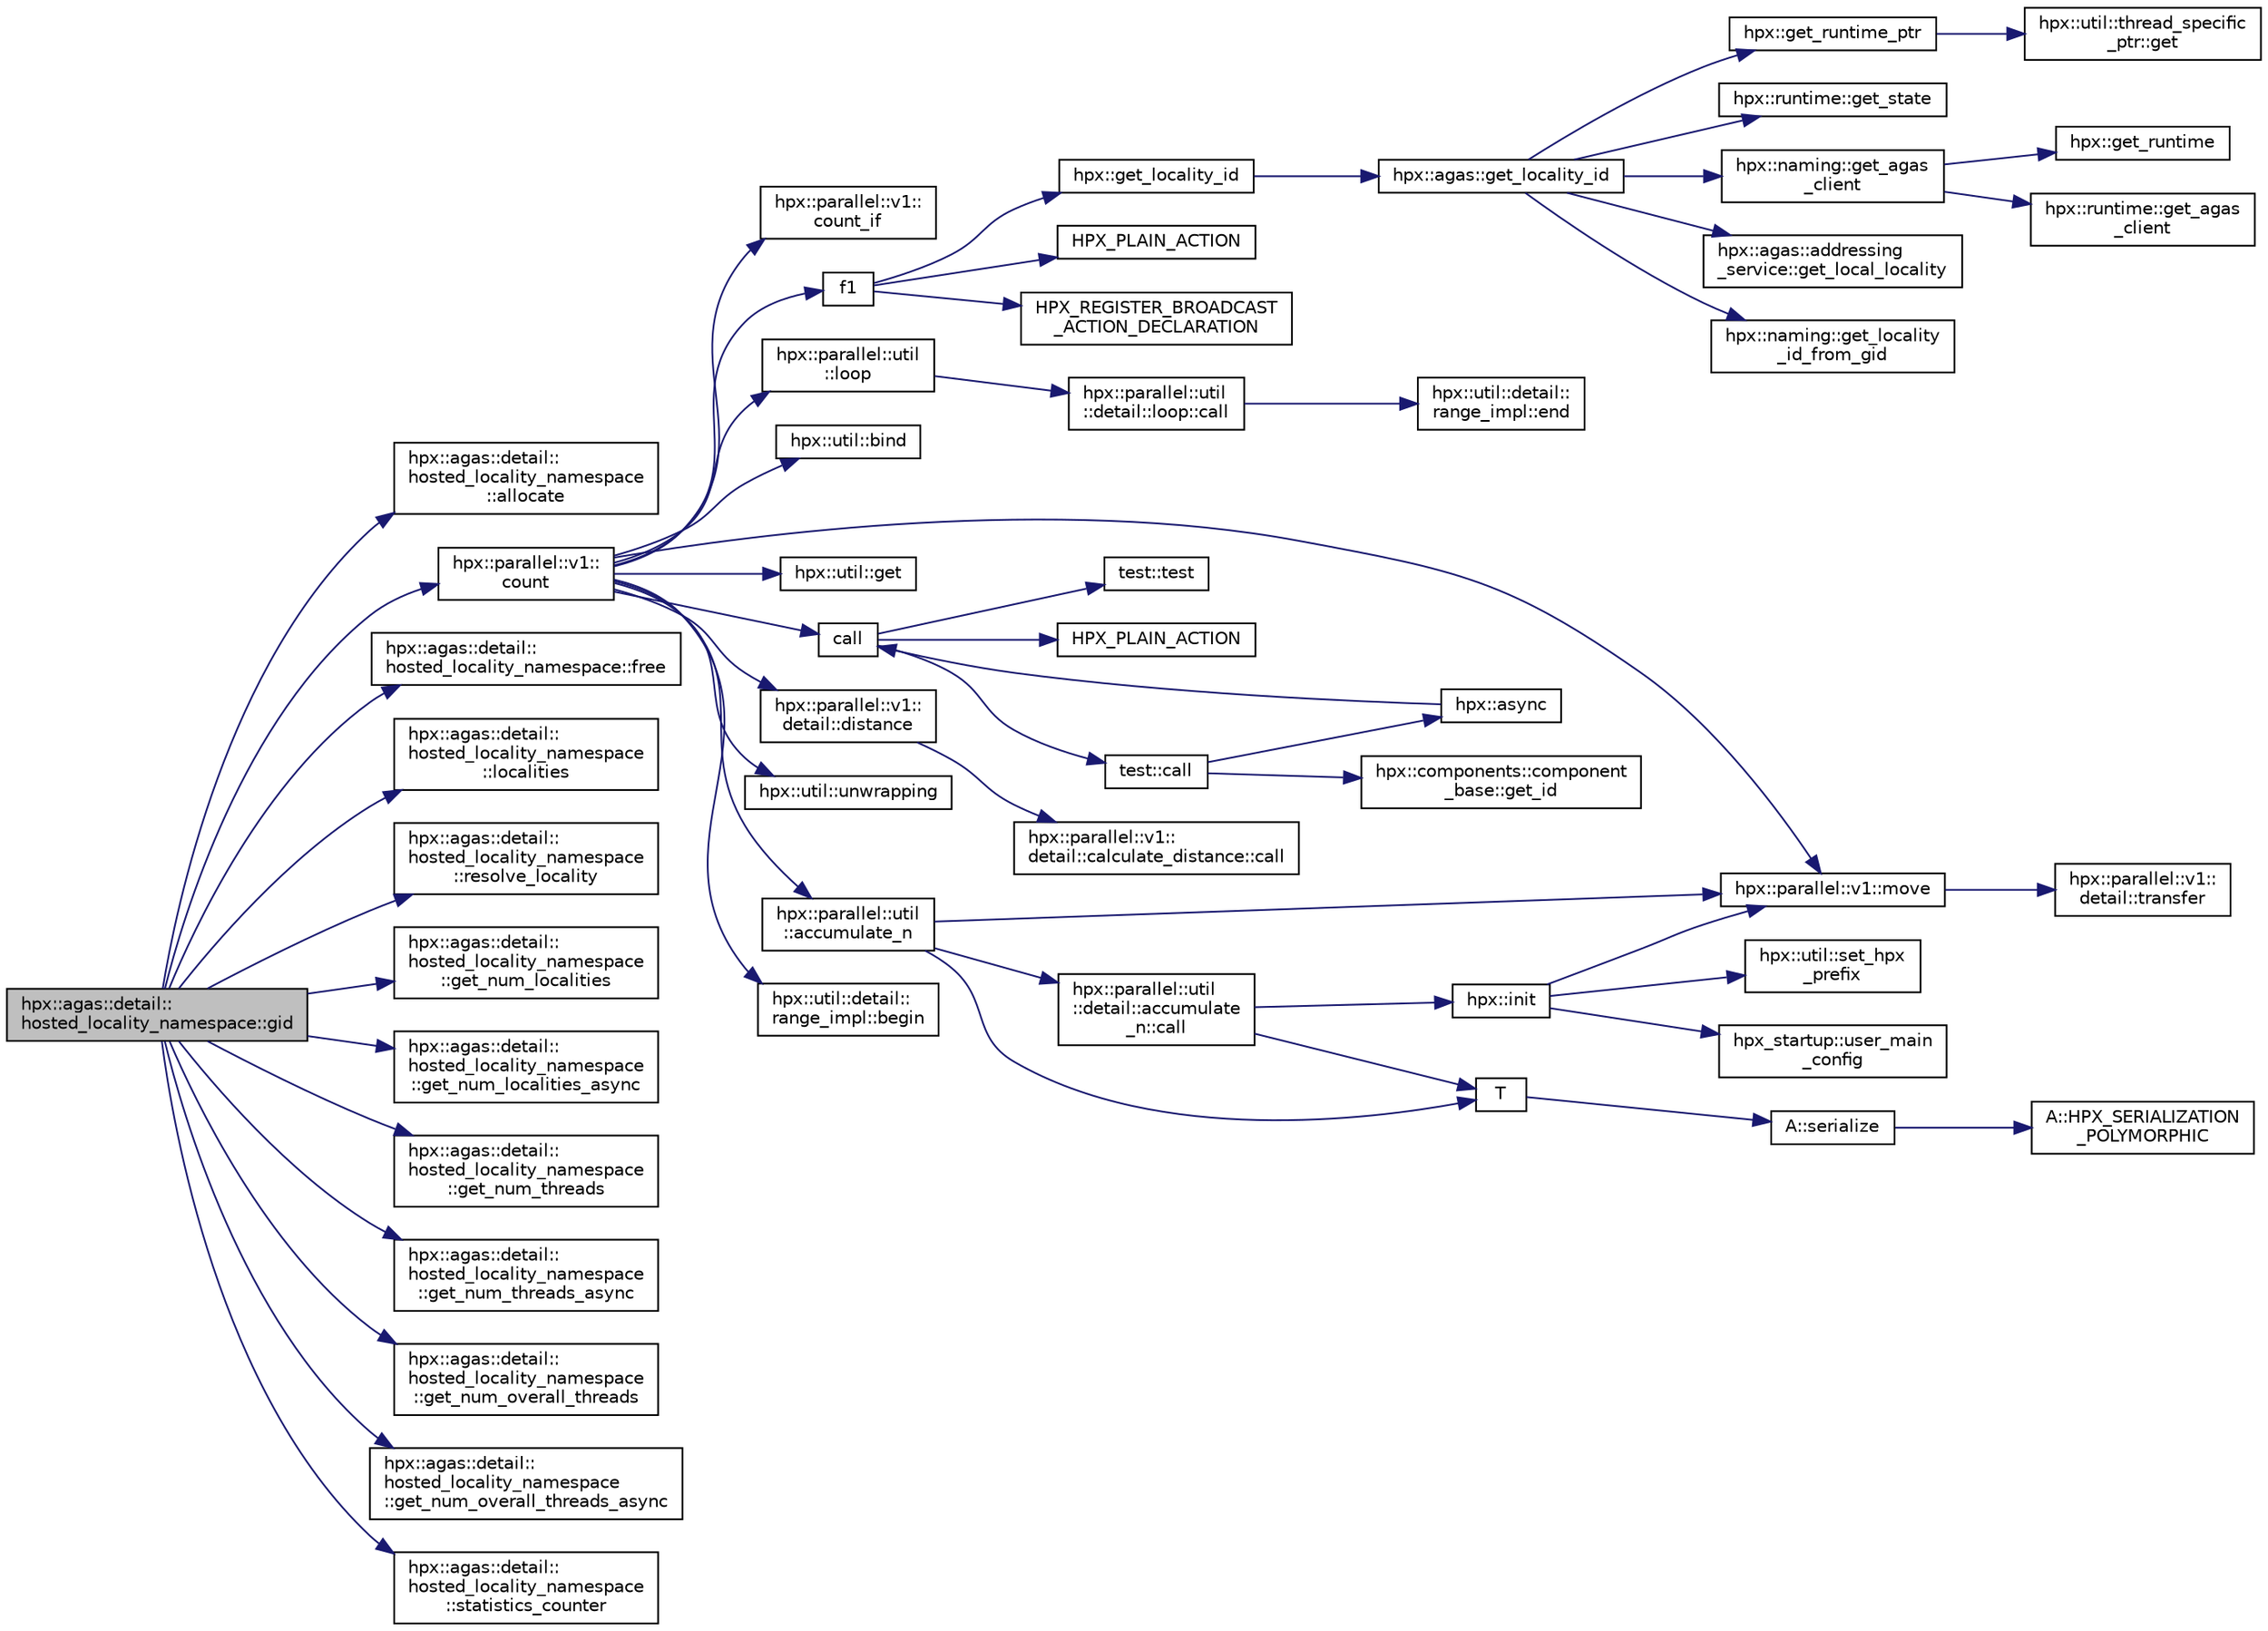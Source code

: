 digraph "hpx::agas::detail::hosted_locality_namespace::gid"
{
  edge [fontname="Helvetica",fontsize="10",labelfontname="Helvetica",labelfontsize="10"];
  node [fontname="Helvetica",fontsize="10",shape=record];
  rankdir="LR";
  Node37 [label="hpx::agas::detail::\lhosted_locality_namespace::gid",height=0.2,width=0.4,color="black", fillcolor="grey75", style="filled", fontcolor="black"];
  Node37 -> Node38 [color="midnightblue",fontsize="10",style="solid",fontname="Helvetica"];
  Node38 [label="hpx::agas::detail::\lhosted_locality_namespace\l::allocate",height=0.2,width=0.4,color="black", fillcolor="white", style="filled",URL="$d8/d1b/structhpx_1_1agas_1_1detail_1_1hosted__locality__namespace.html#a5263e5586c8b30922260780fe5d88d3a"];
  Node37 -> Node39 [color="midnightblue",fontsize="10",style="solid",fontname="Helvetica"];
  Node39 [label="hpx::parallel::v1::\lcount",height=0.2,width=0.4,color="black", fillcolor="white", style="filled",URL="$db/db9/namespacehpx_1_1parallel_1_1v1.html#a19d058114a2bd44801aab4176b188e23"];
  Node39 -> Node40 [color="midnightblue",fontsize="10",style="solid",fontname="Helvetica"];
  Node40 [label="hpx::parallel::v1::\lcount_if",height=0.2,width=0.4,color="black", fillcolor="white", style="filled",URL="$db/db9/namespacehpx_1_1parallel_1_1v1.html#ad836ff017ec208c2d6388a9b47b05ce0"];
  Node39 -> Node41 [color="midnightblue",fontsize="10",style="solid",fontname="Helvetica"];
  Node41 [label="f1",height=0.2,width=0.4,color="black", fillcolor="white", style="filled",URL="$d8/d8b/broadcast_8cpp.html#a1751fbd41f2529b84514a9dbd767959a"];
  Node41 -> Node42 [color="midnightblue",fontsize="10",style="solid",fontname="Helvetica"];
  Node42 [label="hpx::get_locality_id",height=0.2,width=0.4,color="black", fillcolor="white", style="filled",URL="$d8/d83/namespacehpx.html#a158d7c54a657bb364c1704033010697b",tooltip="Return the number of the locality this function is being called from. "];
  Node42 -> Node43 [color="midnightblue",fontsize="10",style="solid",fontname="Helvetica"];
  Node43 [label="hpx::agas::get_locality_id",height=0.2,width=0.4,color="black", fillcolor="white", style="filled",URL="$dc/d54/namespacehpx_1_1agas.html#a491cc2ddecdf0f1a9129900caa6a4d3e"];
  Node43 -> Node44 [color="midnightblue",fontsize="10",style="solid",fontname="Helvetica"];
  Node44 [label="hpx::get_runtime_ptr",height=0.2,width=0.4,color="black", fillcolor="white", style="filled",URL="$d8/d83/namespacehpx.html#af29daf2bb3e01b4d6495a1742b6cce64"];
  Node44 -> Node45 [color="midnightblue",fontsize="10",style="solid",fontname="Helvetica"];
  Node45 [label="hpx::util::thread_specific\l_ptr::get",height=0.2,width=0.4,color="black", fillcolor="white", style="filled",URL="$d4/d4c/structhpx_1_1util_1_1thread__specific__ptr.html#a3b27d8520710478aa41d1f74206bdba9"];
  Node43 -> Node46 [color="midnightblue",fontsize="10",style="solid",fontname="Helvetica"];
  Node46 [label="hpx::runtime::get_state",height=0.2,width=0.4,color="black", fillcolor="white", style="filled",URL="$d0/d7b/classhpx_1_1runtime.html#ab405f80e060dac95d624520f38b0524c"];
  Node43 -> Node47 [color="midnightblue",fontsize="10",style="solid",fontname="Helvetica"];
  Node47 [label="hpx::naming::get_agas\l_client",height=0.2,width=0.4,color="black", fillcolor="white", style="filled",URL="$d4/dc9/namespacehpx_1_1naming.html#a0408fffd5d34b620712a801b0ae3b032"];
  Node47 -> Node48 [color="midnightblue",fontsize="10",style="solid",fontname="Helvetica"];
  Node48 [label="hpx::get_runtime",height=0.2,width=0.4,color="black", fillcolor="white", style="filled",URL="$d8/d83/namespacehpx.html#aef902cc6c7dd3b9fbadf34d1e850a070"];
  Node47 -> Node49 [color="midnightblue",fontsize="10",style="solid",fontname="Helvetica"];
  Node49 [label="hpx::runtime::get_agas\l_client",height=0.2,width=0.4,color="black", fillcolor="white", style="filled",URL="$d0/d7b/classhpx_1_1runtime.html#aeb5dddd30d6b9861669af8ad44d1a96a"];
  Node43 -> Node50 [color="midnightblue",fontsize="10",style="solid",fontname="Helvetica"];
  Node50 [label="hpx::agas::addressing\l_service::get_local_locality",height=0.2,width=0.4,color="black", fillcolor="white", style="filled",URL="$db/d58/structhpx_1_1agas_1_1addressing__service.html#ab52c19a37c2a7a006c6c15f90ad0539c"];
  Node43 -> Node51 [color="midnightblue",fontsize="10",style="solid",fontname="Helvetica"];
  Node51 [label="hpx::naming::get_locality\l_id_from_gid",height=0.2,width=0.4,color="black", fillcolor="white", style="filled",URL="$d4/dc9/namespacehpx_1_1naming.html#a7fd43037784560bd04fda9b49e33529f"];
  Node41 -> Node52 [color="midnightblue",fontsize="10",style="solid",fontname="Helvetica"];
  Node52 [label="HPX_PLAIN_ACTION",height=0.2,width=0.4,color="black", fillcolor="white", style="filled",URL="$d8/d8b/broadcast_8cpp.html#a19685a0394ce6a99351f7a679f6eeefc"];
  Node41 -> Node53 [color="midnightblue",fontsize="10",style="solid",fontname="Helvetica"];
  Node53 [label="HPX_REGISTER_BROADCAST\l_ACTION_DECLARATION",height=0.2,width=0.4,color="black", fillcolor="white", style="filled",URL="$d7/d38/addressing__service_8cpp.html#a573d764d9cb34eec46a4bdffcf07875f"];
  Node39 -> Node54 [color="midnightblue",fontsize="10",style="solid",fontname="Helvetica"];
  Node54 [label="hpx::parallel::util\l::loop",height=0.2,width=0.4,color="black", fillcolor="white", style="filled",URL="$df/dc6/namespacehpx_1_1parallel_1_1util.html#a3f434e00f42929aac85debb8c5782213"];
  Node54 -> Node55 [color="midnightblue",fontsize="10",style="solid",fontname="Helvetica"];
  Node55 [label="hpx::parallel::util\l::detail::loop::call",height=0.2,width=0.4,color="black", fillcolor="white", style="filled",URL="$da/d06/structhpx_1_1parallel_1_1util_1_1detail_1_1loop.html#a5c5e8dbda782f09cdb7bc2509e3bf09e"];
  Node55 -> Node56 [color="midnightblue",fontsize="10",style="solid",fontname="Helvetica"];
  Node56 [label="hpx::util::detail::\lrange_impl::end",height=0.2,width=0.4,color="black", fillcolor="white", style="filled",URL="$d4/d4a/namespacehpx_1_1util_1_1detail_1_1range__impl.html#afb2ea48b0902f52ee4d8b764807b4316"];
  Node39 -> Node57 [color="midnightblue",fontsize="10",style="solid",fontname="Helvetica"];
  Node57 [label="hpx::util::bind",height=0.2,width=0.4,color="black", fillcolor="white", style="filled",URL="$df/dad/namespacehpx_1_1util.html#ad844caedf82a0173d6909d910c3e48c6"];
  Node39 -> Node58 [color="midnightblue",fontsize="10",style="solid",fontname="Helvetica"];
  Node58 [label="hpx::parallel::v1::move",height=0.2,width=0.4,color="black", fillcolor="white", style="filled",URL="$db/db9/namespacehpx_1_1parallel_1_1v1.html#aa7c4ede081ce786c9d1eb1adff495cfc"];
  Node58 -> Node59 [color="midnightblue",fontsize="10",style="solid",fontname="Helvetica"];
  Node59 [label="hpx::parallel::v1::\ldetail::transfer",height=0.2,width=0.4,color="black", fillcolor="white", style="filled",URL="$d2/ddd/namespacehpx_1_1parallel_1_1v1_1_1detail.html#ab1b56a05e1885ca7cc7ffa1804dd2f3c"];
  Node39 -> Node60 [color="midnightblue",fontsize="10",style="solid",fontname="Helvetica"];
  Node60 [label="hpx::util::get",height=0.2,width=0.4,color="black", fillcolor="white", style="filled",URL="$df/dad/namespacehpx_1_1util.html#a5cbd3c41f03f4d4acaedaa4777e3cc02"];
  Node39 -> Node61 [color="midnightblue",fontsize="10",style="solid",fontname="Helvetica"];
  Node61 [label="call",height=0.2,width=0.4,color="black", fillcolor="white", style="filled",URL="$d2/d67/promise__1620_8cpp.html#a58357f0b82bc761e1d0b9091ed563a70"];
  Node61 -> Node62 [color="midnightblue",fontsize="10",style="solid",fontname="Helvetica"];
  Node62 [label="test::test",height=0.2,width=0.4,color="black", fillcolor="white", style="filled",URL="$d8/d89/structtest.html#ab42d5ece712d716b04cb3f686f297a26"];
  Node61 -> Node63 [color="midnightblue",fontsize="10",style="solid",fontname="Helvetica"];
  Node63 [label="HPX_PLAIN_ACTION",height=0.2,width=0.4,color="black", fillcolor="white", style="filled",URL="$d2/d67/promise__1620_8cpp.html#ab96aab827a4b1fcaf66cfe0ba83fef23"];
  Node61 -> Node64 [color="midnightblue",fontsize="10",style="solid",fontname="Helvetica"];
  Node64 [label="test::call",height=0.2,width=0.4,color="black", fillcolor="white", style="filled",URL="$d8/d89/structtest.html#aeb29e7ed6518b9426ccf1344c52620ae"];
  Node64 -> Node65 [color="midnightblue",fontsize="10",style="solid",fontname="Helvetica"];
  Node65 [label="hpx::async",height=0.2,width=0.4,color="black", fillcolor="white", style="filled",URL="$d8/d83/namespacehpx.html#acb7d8e37b73b823956ce144f9a57eaa4"];
  Node65 -> Node61 [color="midnightblue",fontsize="10",style="solid",fontname="Helvetica"];
  Node64 -> Node66 [color="midnightblue",fontsize="10",style="solid",fontname="Helvetica"];
  Node66 [label="hpx::components::component\l_base::get_id",height=0.2,width=0.4,color="black", fillcolor="white", style="filled",URL="$d2/de6/classhpx_1_1components_1_1component__base.html#a4c8fd93514039bdf01c48d66d82b19cd"];
  Node39 -> Node67 [color="midnightblue",fontsize="10",style="solid",fontname="Helvetica"];
  Node67 [label="hpx::parallel::v1::\ldetail::distance",height=0.2,width=0.4,color="black", fillcolor="white", style="filled",URL="$d2/ddd/namespacehpx_1_1parallel_1_1v1_1_1detail.html#a6bea3c6a5f470cad11f27ee6bab4a33f"];
  Node67 -> Node68 [color="midnightblue",fontsize="10",style="solid",fontname="Helvetica"];
  Node68 [label="hpx::parallel::v1::\ldetail::calculate_distance::call",height=0.2,width=0.4,color="black", fillcolor="white", style="filled",URL="$db/dfa/structhpx_1_1parallel_1_1v1_1_1detail_1_1calculate__distance.html#a950a6627830a7d019ac0e734b0a447bf"];
  Node39 -> Node69 [color="midnightblue",fontsize="10",style="solid",fontname="Helvetica"];
  Node69 [label="hpx::util::unwrapping",height=0.2,width=0.4,color="black", fillcolor="white", style="filled",URL="$df/dad/namespacehpx_1_1util.html#a7529d9ac687684c33403cdd1f9cef8e4"];
  Node39 -> Node70 [color="midnightblue",fontsize="10",style="solid",fontname="Helvetica"];
  Node70 [label="hpx::parallel::util\l::accumulate_n",height=0.2,width=0.4,color="black", fillcolor="white", style="filled",URL="$df/dc6/namespacehpx_1_1parallel_1_1util.html#af19f9a2722f97c2247ea5d0dbb5e2d25"];
  Node70 -> Node71 [color="midnightblue",fontsize="10",style="solid",fontname="Helvetica"];
  Node71 [label="hpx::parallel::util\l::detail::accumulate\l_n::call",height=0.2,width=0.4,color="black", fillcolor="white", style="filled",URL="$d8/d3b/structhpx_1_1parallel_1_1util_1_1detail_1_1accumulate__n.html#a765aceb8ab313fc92f7c4aaf70ccca8f"];
  Node71 -> Node72 [color="midnightblue",fontsize="10",style="solid",fontname="Helvetica"];
  Node72 [label="hpx::init",height=0.2,width=0.4,color="black", fillcolor="white", style="filled",URL="$d8/d83/namespacehpx.html#a3c694ea960b47c56b33351ba16e3d76b",tooltip="Main entry point for launching the HPX runtime system. "];
  Node72 -> Node73 [color="midnightblue",fontsize="10",style="solid",fontname="Helvetica"];
  Node73 [label="hpx::util::set_hpx\l_prefix",height=0.2,width=0.4,color="black", fillcolor="white", style="filled",URL="$df/dad/namespacehpx_1_1util.html#ae40a23c1ba0a48d9304dcf717a95793e"];
  Node72 -> Node74 [color="midnightblue",fontsize="10",style="solid",fontname="Helvetica"];
  Node74 [label="hpx_startup::user_main\l_config",height=0.2,width=0.4,color="black", fillcolor="white", style="filled",URL="$d3/dd2/namespacehpx__startup.html#aaac571d88bd3912a4225a23eb3261637"];
  Node72 -> Node58 [color="midnightblue",fontsize="10",style="solid",fontname="Helvetica"];
  Node71 -> Node75 [color="midnightblue",fontsize="10",style="solid",fontname="Helvetica"];
  Node75 [label="T",height=0.2,width=0.4,color="black", fillcolor="white", style="filled",URL="$db/d33/polymorphic__semiintrusive__template_8cpp.html#ad187658f9cb91c1312b39ae7e896f1ea"];
  Node75 -> Node76 [color="midnightblue",fontsize="10",style="solid",fontname="Helvetica"];
  Node76 [label="A::serialize",height=0.2,width=0.4,color="black", fillcolor="white", style="filled",URL="$d7/da0/struct_a.html#a5f5c287cf471e274ed9dda0da1592212"];
  Node76 -> Node77 [color="midnightblue",fontsize="10",style="solid",fontname="Helvetica"];
  Node77 [label="A::HPX_SERIALIZATION\l_POLYMORPHIC",height=0.2,width=0.4,color="black", fillcolor="white", style="filled",URL="$d7/da0/struct_a.html#ada978cc156cebbafddb1f3aa4c01918c"];
  Node70 -> Node58 [color="midnightblue",fontsize="10",style="solid",fontname="Helvetica"];
  Node70 -> Node75 [color="midnightblue",fontsize="10",style="solid",fontname="Helvetica"];
  Node39 -> Node78 [color="midnightblue",fontsize="10",style="solid",fontname="Helvetica"];
  Node78 [label="hpx::util::detail::\lrange_impl::begin",height=0.2,width=0.4,color="black", fillcolor="white", style="filled",URL="$d4/d4a/namespacehpx_1_1util_1_1detail_1_1range__impl.html#a31e165df2b865cdd961f35ce938db41a"];
  Node37 -> Node79 [color="midnightblue",fontsize="10",style="solid",fontname="Helvetica"];
  Node79 [label="hpx::agas::detail::\lhosted_locality_namespace::free",height=0.2,width=0.4,color="black", fillcolor="white", style="filled",URL="$d8/d1b/structhpx_1_1agas_1_1detail_1_1hosted__locality__namespace.html#ab7cffcb96788ebd5cc137adc911bceed"];
  Node37 -> Node80 [color="midnightblue",fontsize="10",style="solid",fontname="Helvetica"];
  Node80 [label="hpx::agas::detail::\lhosted_locality_namespace\l::localities",height=0.2,width=0.4,color="black", fillcolor="white", style="filled",URL="$d8/d1b/structhpx_1_1agas_1_1detail_1_1hosted__locality__namespace.html#afeae5920061ce4bd047aecf9fd93fe52"];
  Node37 -> Node81 [color="midnightblue",fontsize="10",style="solid",fontname="Helvetica"];
  Node81 [label="hpx::agas::detail::\lhosted_locality_namespace\l::resolve_locality",height=0.2,width=0.4,color="black", fillcolor="white", style="filled",URL="$d8/d1b/structhpx_1_1agas_1_1detail_1_1hosted__locality__namespace.html#aff82bc04820204509b1395bbe2c667b6"];
  Node37 -> Node82 [color="midnightblue",fontsize="10",style="solid",fontname="Helvetica"];
  Node82 [label="hpx::agas::detail::\lhosted_locality_namespace\l::get_num_localities",height=0.2,width=0.4,color="black", fillcolor="white", style="filled",URL="$d8/d1b/structhpx_1_1agas_1_1detail_1_1hosted__locality__namespace.html#aa2a5b973cfa65a7ef0b78abb0e4aa75e"];
  Node37 -> Node83 [color="midnightblue",fontsize="10",style="solid",fontname="Helvetica"];
  Node83 [label="hpx::agas::detail::\lhosted_locality_namespace\l::get_num_localities_async",height=0.2,width=0.4,color="black", fillcolor="white", style="filled",URL="$d8/d1b/structhpx_1_1agas_1_1detail_1_1hosted__locality__namespace.html#a418b8ca87df17c20191db22ac7c68e81"];
  Node37 -> Node84 [color="midnightblue",fontsize="10",style="solid",fontname="Helvetica"];
  Node84 [label="hpx::agas::detail::\lhosted_locality_namespace\l::get_num_threads",height=0.2,width=0.4,color="black", fillcolor="white", style="filled",URL="$d8/d1b/structhpx_1_1agas_1_1detail_1_1hosted__locality__namespace.html#a3224815f402e447fbd393947d5aaf693"];
  Node37 -> Node85 [color="midnightblue",fontsize="10",style="solid",fontname="Helvetica"];
  Node85 [label="hpx::agas::detail::\lhosted_locality_namespace\l::get_num_threads_async",height=0.2,width=0.4,color="black", fillcolor="white", style="filled",URL="$d8/d1b/structhpx_1_1agas_1_1detail_1_1hosted__locality__namespace.html#a6bf876598d5e3a9614f31573b0d0bb39"];
  Node37 -> Node86 [color="midnightblue",fontsize="10",style="solid",fontname="Helvetica"];
  Node86 [label="hpx::agas::detail::\lhosted_locality_namespace\l::get_num_overall_threads",height=0.2,width=0.4,color="black", fillcolor="white", style="filled",URL="$d8/d1b/structhpx_1_1agas_1_1detail_1_1hosted__locality__namespace.html#a803944ffd7a897f2959edf9817c415ac"];
  Node37 -> Node87 [color="midnightblue",fontsize="10",style="solid",fontname="Helvetica"];
  Node87 [label="hpx::agas::detail::\lhosted_locality_namespace\l::get_num_overall_threads_async",height=0.2,width=0.4,color="black", fillcolor="white", style="filled",URL="$d8/d1b/structhpx_1_1agas_1_1detail_1_1hosted__locality__namespace.html#aa58da07284ff7c4ce566134cb7cae92a"];
  Node37 -> Node88 [color="midnightblue",fontsize="10",style="solid",fontname="Helvetica"];
  Node88 [label="hpx::agas::detail::\lhosted_locality_namespace\l::statistics_counter",height=0.2,width=0.4,color="black", fillcolor="white", style="filled",URL="$d8/d1b/structhpx_1_1agas_1_1detail_1_1hosted__locality__namespace.html#a2ceb7f87e20d1d7c36cb41eebecf512a"];
}
